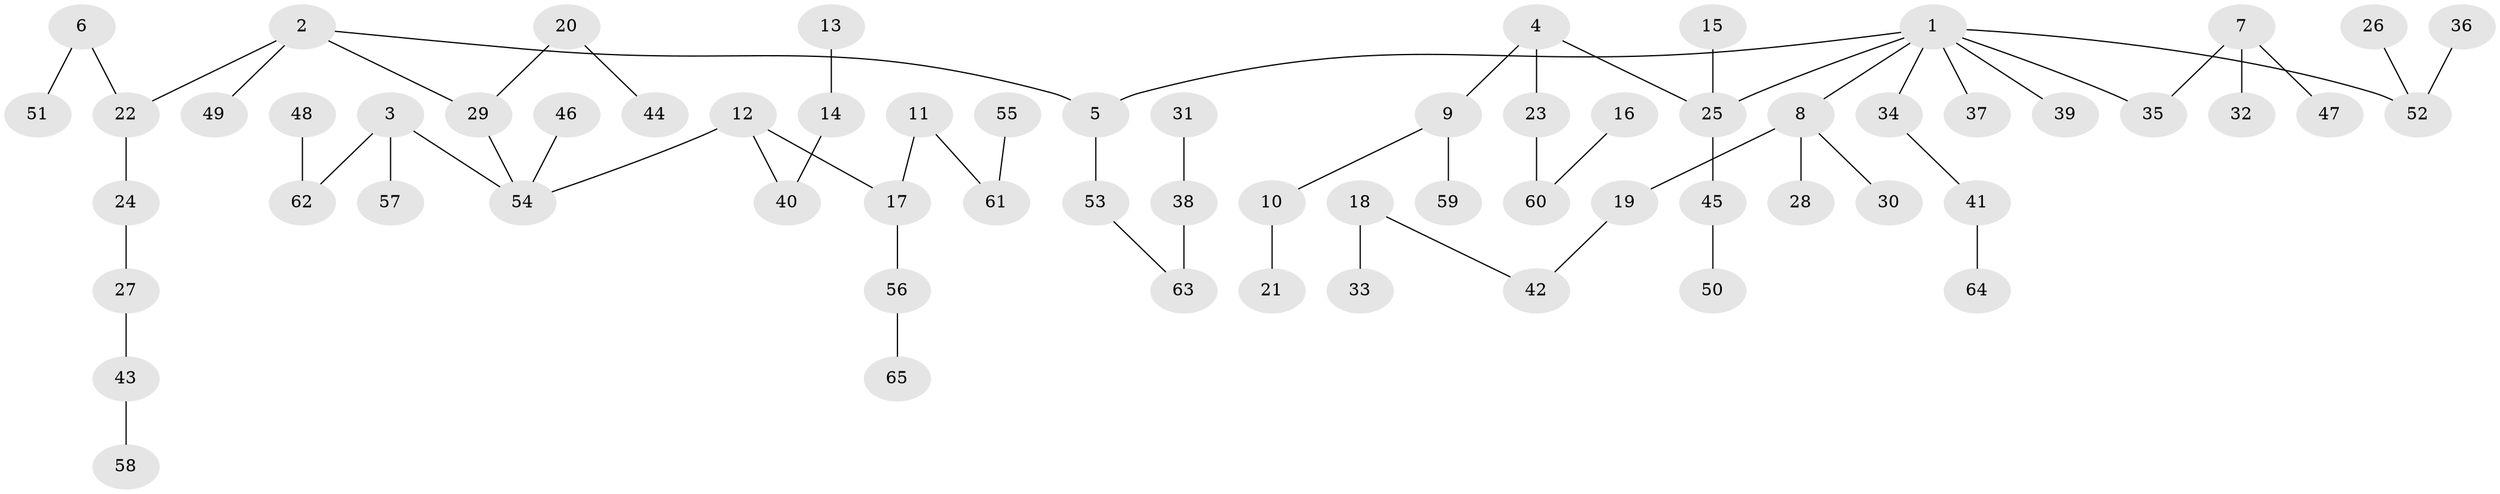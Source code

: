 // original degree distribution, {5: 0.031007751937984496, 8: 0.007751937984496124, 4: 0.06976744186046512, 3: 0.17054263565891473, 1: 0.46511627906976744, 2: 0.2558139534883721}
// Generated by graph-tools (version 1.1) at 2025/02/03/09/25 03:02:30]
// undirected, 65 vertices, 64 edges
graph export_dot {
graph [start="1"]
  node [color=gray90,style=filled];
  1;
  2;
  3;
  4;
  5;
  6;
  7;
  8;
  9;
  10;
  11;
  12;
  13;
  14;
  15;
  16;
  17;
  18;
  19;
  20;
  21;
  22;
  23;
  24;
  25;
  26;
  27;
  28;
  29;
  30;
  31;
  32;
  33;
  34;
  35;
  36;
  37;
  38;
  39;
  40;
  41;
  42;
  43;
  44;
  45;
  46;
  47;
  48;
  49;
  50;
  51;
  52;
  53;
  54;
  55;
  56;
  57;
  58;
  59;
  60;
  61;
  62;
  63;
  64;
  65;
  1 -- 5 [weight=1.0];
  1 -- 8 [weight=1.0];
  1 -- 25 [weight=1.0];
  1 -- 34 [weight=1.0];
  1 -- 35 [weight=1.0];
  1 -- 37 [weight=1.0];
  1 -- 39 [weight=1.0];
  1 -- 52 [weight=1.0];
  2 -- 5 [weight=1.0];
  2 -- 22 [weight=1.0];
  2 -- 29 [weight=1.0];
  2 -- 49 [weight=1.0];
  3 -- 54 [weight=1.0];
  3 -- 57 [weight=1.0];
  3 -- 62 [weight=1.0];
  4 -- 9 [weight=1.0];
  4 -- 23 [weight=1.0];
  4 -- 25 [weight=1.0];
  5 -- 53 [weight=1.0];
  6 -- 22 [weight=1.0];
  6 -- 51 [weight=1.0];
  7 -- 32 [weight=1.0];
  7 -- 35 [weight=1.0];
  7 -- 47 [weight=1.0];
  8 -- 19 [weight=1.0];
  8 -- 28 [weight=1.0];
  8 -- 30 [weight=1.0];
  9 -- 10 [weight=1.0];
  9 -- 59 [weight=1.0];
  10 -- 21 [weight=1.0];
  11 -- 17 [weight=1.0];
  11 -- 61 [weight=1.0];
  12 -- 17 [weight=1.0];
  12 -- 40 [weight=1.0];
  12 -- 54 [weight=1.0];
  13 -- 14 [weight=1.0];
  14 -- 40 [weight=1.0];
  15 -- 25 [weight=1.0];
  16 -- 60 [weight=1.0];
  17 -- 56 [weight=1.0];
  18 -- 33 [weight=1.0];
  18 -- 42 [weight=1.0];
  19 -- 42 [weight=1.0];
  20 -- 29 [weight=1.0];
  20 -- 44 [weight=1.0];
  22 -- 24 [weight=1.0];
  23 -- 60 [weight=1.0];
  24 -- 27 [weight=1.0];
  25 -- 45 [weight=1.0];
  26 -- 52 [weight=1.0];
  27 -- 43 [weight=1.0];
  29 -- 54 [weight=1.0];
  31 -- 38 [weight=1.0];
  34 -- 41 [weight=1.0];
  36 -- 52 [weight=1.0];
  38 -- 63 [weight=1.0];
  41 -- 64 [weight=1.0];
  43 -- 58 [weight=1.0];
  45 -- 50 [weight=1.0];
  46 -- 54 [weight=1.0];
  48 -- 62 [weight=1.0];
  53 -- 63 [weight=1.0];
  55 -- 61 [weight=1.0];
  56 -- 65 [weight=1.0];
}
